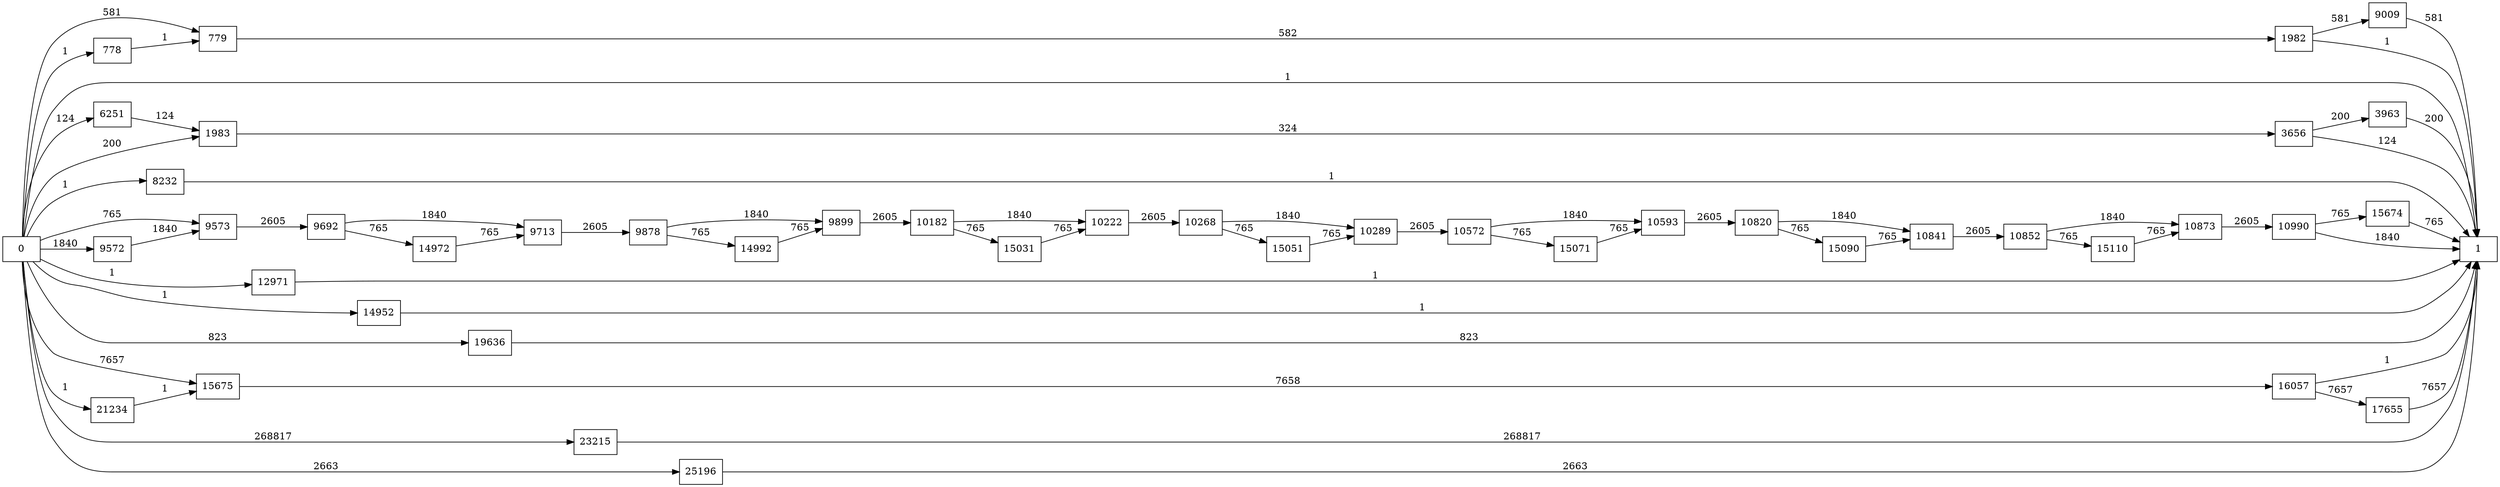 digraph {
	graph [rankdir=LR]
	node [shape=rectangle]
	778 -> 779 [label=1]
	779 -> 1982 [label=582]
	1982 -> 1 [label=1]
	1982 -> 9009 [label=581]
	1983 -> 3656 [label=324]
	3656 -> 1 [label=124]
	3656 -> 3963 [label=200]
	3963 -> 1 [label=200]
	6251 -> 1983 [label=124]
	8232 -> 1 [label=1]
	9009 -> 1 [label=581]
	9572 -> 9573 [label=1840]
	9573 -> 9692 [label=2605]
	9692 -> 9713 [label=1840]
	9692 -> 14972 [label=765]
	9713 -> 9878 [label=2605]
	9878 -> 9899 [label=1840]
	9878 -> 14992 [label=765]
	9899 -> 10182 [label=2605]
	10182 -> 10222 [label=1840]
	10182 -> 15031 [label=765]
	10222 -> 10268 [label=2605]
	10268 -> 10289 [label=1840]
	10268 -> 15051 [label=765]
	10289 -> 10572 [label=2605]
	10572 -> 10593 [label=1840]
	10572 -> 15071 [label=765]
	10593 -> 10820 [label=2605]
	10820 -> 10841 [label=1840]
	10820 -> 15090 [label=765]
	10841 -> 10852 [label=2605]
	10852 -> 10873 [label=1840]
	10852 -> 15110 [label=765]
	10873 -> 10990 [label=2605]
	10990 -> 1 [label=1840]
	10990 -> 15674 [label=765]
	12971 -> 1 [label=1]
	14952 -> 1 [label=1]
	14972 -> 9713 [label=765]
	14992 -> 9899 [label=765]
	15031 -> 10222 [label=765]
	15051 -> 10289 [label=765]
	15071 -> 10593 [label=765]
	15090 -> 10841 [label=765]
	15110 -> 10873 [label=765]
	15674 -> 1 [label=765]
	15675 -> 16057 [label=7658]
	16057 -> 1 [label=1]
	16057 -> 17655 [label=7657]
	17655 -> 1 [label=7657]
	19636 -> 1 [label=823]
	21234 -> 15675 [label=1]
	23215 -> 1 [label=268817]
	25196 -> 1 [label=2663]
	0 -> 1983 [label=200]
	0 -> 779 [label=581]
	0 -> 9573 [label=765]
	0 -> 15675 [label=7657]
	0 -> 778 [label=1]
	0 -> 1 [label=1]
	0 -> 6251 [label=124]
	0 -> 8232 [label=1]
	0 -> 9572 [label=1840]
	0 -> 12971 [label=1]
	0 -> 14952 [label=1]
	0 -> 19636 [label=823]
	0 -> 21234 [label=1]
	0 -> 23215 [label=268817]
	0 -> 25196 [label=2663]
}
